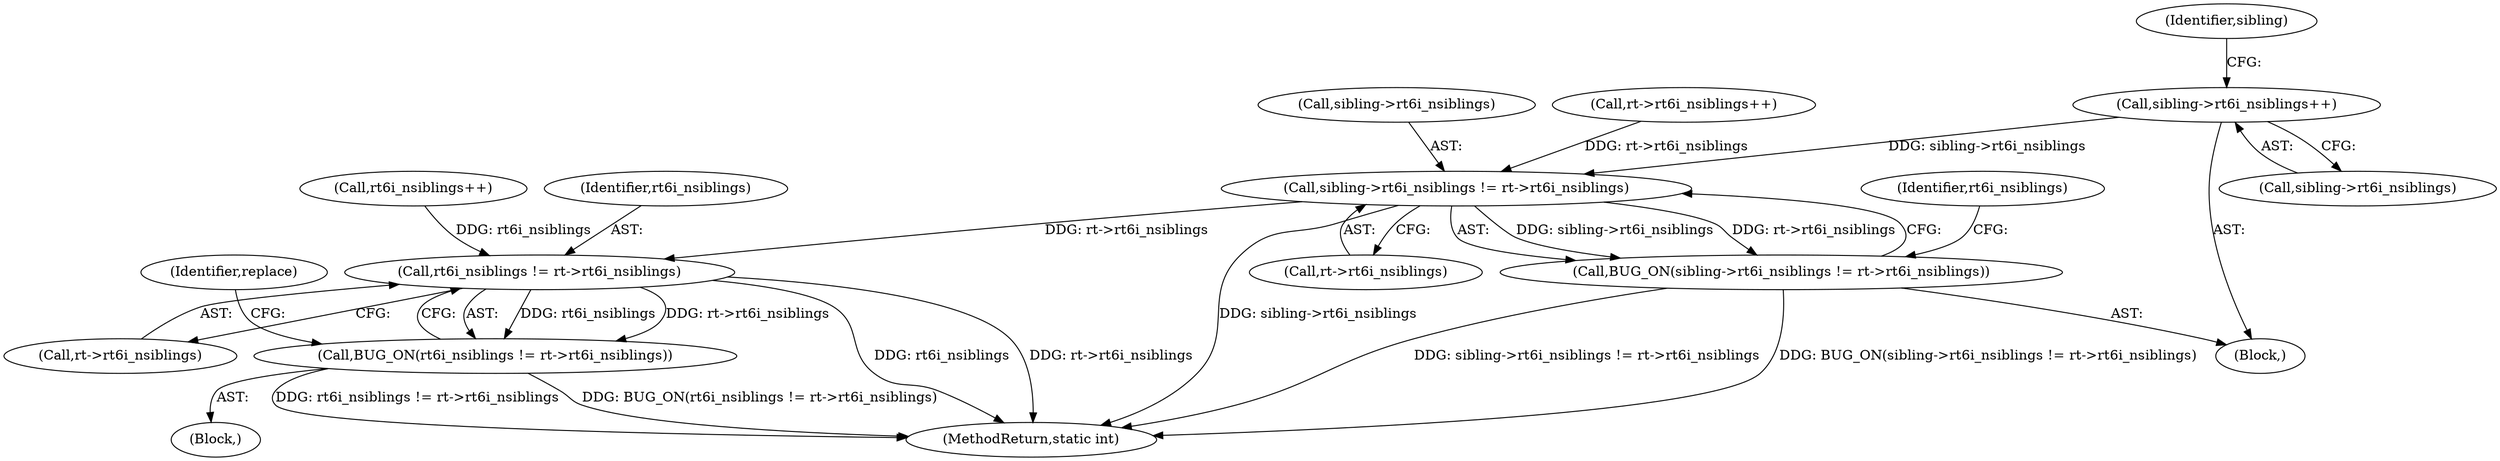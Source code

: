digraph "0_linux_307f2fb95e9b96b3577916e73d92e104f8f26494@pointer" {
"1000364" [label="(Call,sibling->rt6i_nsiblings++)"];
"1000369" [label="(Call,sibling->rt6i_nsiblings != rt->rt6i_nsiblings)"];
"1000368" [label="(Call,BUG_ON(sibling->rt6i_nsiblings != rt->rt6i_nsiblings))"];
"1000379" [label="(Call,rt6i_nsiblings != rt->rt6i_nsiblings)"];
"1000378" [label="(Call,BUG_ON(rt6i_nsiblings != rt->rt6i_nsiblings))"];
"1000364" [label="(Call,sibling->rt6i_nsiblings++)"];
"1000365" [label="(Call,sibling->rt6i_nsiblings)"];
"1000371" [label="(Identifier,sibling)"];
"1000522" [label="(MethodReturn,static int)"];
"1000381" [label="(Call,rt->rt6i_nsiblings)"];
"1000370" [label="(Call,sibling->rt6i_nsiblings)"];
"1000380" [label="(Identifier,rt6i_nsiblings)"];
"1000369" [label="(Call,sibling->rt6i_nsiblings != rt->rt6i_nsiblings)"];
"1000282" [label="(Call,rt->rt6i_nsiblings++)"];
"1000377" [label="(Identifier,rt6i_nsiblings)"];
"1000368" [label="(Call,BUG_ON(sibling->rt6i_nsiblings != rt->rt6i_nsiblings))"];
"1000386" [label="(Identifier,replace)"];
"1000373" [label="(Call,rt->rt6i_nsiblings)"];
"1000363" [label="(Block,)"];
"1000319" [label="(Block,)"];
"1000379" [label="(Call,rt6i_nsiblings != rt->rt6i_nsiblings)"];
"1000376" [label="(Call,rt6i_nsiblings++)"];
"1000378" [label="(Call,BUG_ON(rt6i_nsiblings != rt->rt6i_nsiblings))"];
"1000364" -> "1000363"  [label="AST: "];
"1000364" -> "1000365"  [label="CFG: "];
"1000365" -> "1000364"  [label="AST: "];
"1000371" -> "1000364"  [label="CFG: "];
"1000364" -> "1000369"  [label="DDG: sibling->rt6i_nsiblings"];
"1000369" -> "1000368"  [label="AST: "];
"1000369" -> "1000373"  [label="CFG: "];
"1000370" -> "1000369"  [label="AST: "];
"1000373" -> "1000369"  [label="AST: "];
"1000368" -> "1000369"  [label="CFG: "];
"1000369" -> "1000522"  [label="DDG: sibling->rt6i_nsiblings"];
"1000369" -> "1000368"  [label="DDG: sibling->rt6i_nsiblings"];
"1000369" -> "1000368"  [label="DDG: rt->rt6i_nsiblings"];
"1000282" -> "1000369"  [label="DDG: rt->rt6i_nsiblings"];
"1000369" -> "1000379"  [label="DDG: rt->rt6i_nsiblings"];
"1000368" -> "1000363"  [label="AST: "];
"1000377" -> "1000368"  [label="CFG: "];
"1000368" -> "1000522"  [label="DDG: sibling->rt6i_nsiblings != rt->rt6i_nsiblings"];
"1000368" -> "1000522"  [label="DDG: BUG_ON(sibling->rt6i_nsiblings != rt->rt6i_nsiblings)"];
"1000379" -> "1000378"  [label="AST: "];
"1000379" -> "1000381"  [label="CFG: "];
"1000380" -> "1000379"  [label="AST: "];
"1000381" -> "1000379"  [label="AST: "];
"1000378" -> "1000379"  [label="CFG: "];
"1000379" -> "1000522"  [label="DDG: rt6i_nsiblings"];
"1000379" -> "1000522"  [label="DDG: rt->rt6i_nsiblings"];
"1000379" -> "1000378"  [label="DDG: rt6i_nsiblings"];
"1000379" -> "1000378"  [label="DDG: rt->rt6i_nsiblings"];
"1000376" -> "1000379"  [label="DDG: rt6i_nsiblings"];
"1000378" -> "1000319"  [label="AST: "];
"1000386" -> "1000378"  [label="CFG: "];
"1000378" -> "1000522"  [label="DDG: rt6i_nsiblings != rt->rt6i_nsiblings"];
"1000378" -> "1000522"  [label="DDG: BUG_ON(rt6i_nsiblings != rt->rt6i_nsiblings)"];
}

